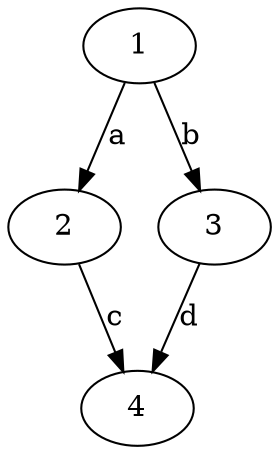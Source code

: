 digraph {
  1 [role="start"]
  4 [role="end"]

  1   -> 2  [label="a"];
  1   -> 3  [label="b"];
  2   -> 4  [label="c"];
  3   -> 4  [label="d"];
}
